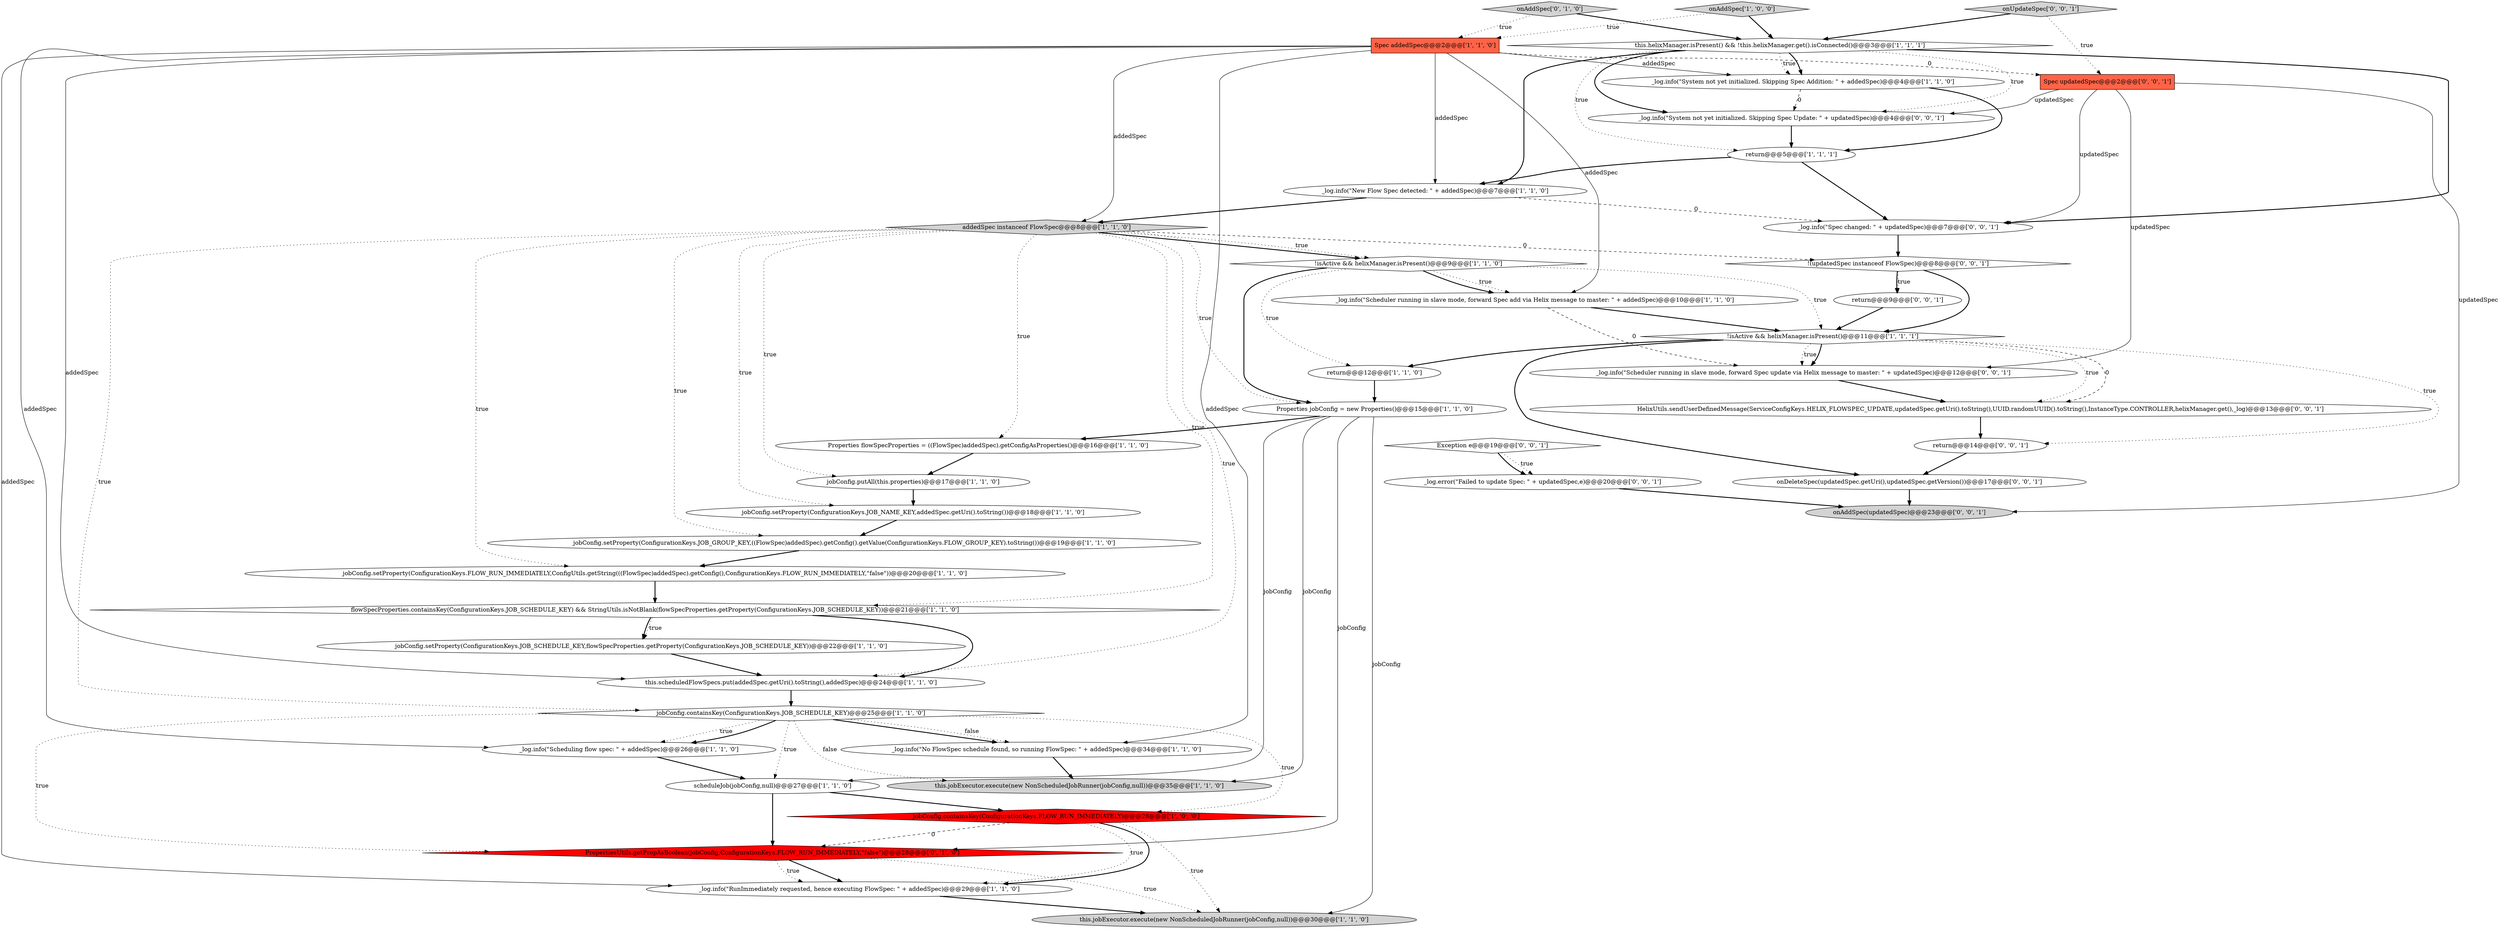 digraph {
20 [style = filled, label = "jobConfig.setProperty(ConfigurationKeys.JOB_SCHEDULE_KEY,flowSpecProperties.getProperty(ConfigurationKeys.JOB_SCHEDULE_KEY))@@@22@@@['1', '1', '0']", fillcolor = white, shape = ellipse image = "AAA0AAABBB1BBB"];
19 [style = filled, label = "_log.info(\"System not yet initialized. Skipping Spec Addition: \" + addedSpec)@@@4@@@['1', '1', '0']", fillcolor = white, shape = ellipse image = "AAA0AAABBB1BBB"];
40 [style = filled, label = "Exception e@@@19@@@['0', '0', '1']", fillcolor = white, shape = diamond image = "AAA0AAABBB3BBB"];
13 [style = filled, label = "jobConfig.containsKey(ConfigurationKeys.FLOW_RUN_IMMEDIATELY)@@@28@@@['1', '0', '0']", fillcolor = red, shape = diamond image = "AAA1AAABBB1BBB"];
14 [style = filled, label = "this.jobExecutor.execute(new NonScheduledJobRunner(jobConfig,null))@@@30@@@['1', '1', '0']", fillcolor = lightgray, shape = ellipse image = "AAA0AAABBB1BBB"];
36 [style = filled, label = "_log.info(\"System not yet initialized. Skipping Spec Update: \" + updatedSpec)@@@4@@@['0', '0', '1']", fillcolor = white, shape = ellipse image = "AAA0AAABBB3BBB"];
2 [style = filled, label = "_log.info(\"Scheduler running in slave mode, forward Spec add via Helix message to master: \" + addedSpec)@@@10@@@['1', '1', '0']", fillcolor = white, shape = ellipse image = "AAA0AAABBB1BBB"];
3 [style = filled, label = "Properties jobConfig = new Properties()@@@15@@@['1', '1', '0']", fillcolor = white, shape = ellipse image = "AAA0AAABBB1BBB"];
37 [style = filled, label = "!(updatedSpec instanceof FlowSpec)@@@8@@@['0', '0', '1']", fillcolor = white, shape = diamond image = "AAA0AAABBB3BBB"];
26 [style = filled, label = "this.jobExecutor.execute(new NonScheduledJobRunner(jobConfig,null))@@@35@@@['1', '1', '0']", fillcolor = lightgray, shape = ellipse image = "AAA0AAABBB1BBB"];
0 [style = filled, label = "flowSpecProperties.containsKey(ConfigurationKeys.JOB_SCHEDULE_KEY) && StringUtils.isNotBlank(flowSpecProperties.getProperty(ConfigurationKeys.JOB_SCHEDULE_KEY))@@@21@@@['1', '1', '0']", fillcolor = white, shape = diamond image = "AAA0AAABBB1BBB"];
10 [style = filled, label = "_log.info(\"New Flow Spec detected: \" + addedSpec)@@@7@@@['1', '1', '0']", fillcolor = white, shape = ellipse image = "AAA0AAABBB1BBB"];
31 [style = filled, label = "return@@@14@@@['0', '0', '1']", fillcolor = white, shape = ellipse image = "AAA0AAABBB3BBB"];
9 [style = filled, label = "_log.info(\"RunImmediately requested, hence executing FlowSpec: \" + addedSpec)@@@29@@@['1', '1', '0']", fillcolor = white, shape = ellipse image = "AAA0AAABBB1BBB"];
16 [style = filled, label = "Spec addedSpec@@@2@@@['1', '1', '0']", fillcolor = tomato, shape = box image = "AAA0AAABBB1BBB"];
12 [style = filled, label = "jobConfig.setProperty(ConfigurationKeys.JOB_NAME_KEY,addedSpec.getUri().toString())@@@18@@@['1', '1', '0']", fillcolor = white, shape = ellipse image = "AAA0AAABBB1BBB"];
23 [style = filled, label = "!isActive && helixManager.isPresent()@@@11@@@['1', '1', '1']", fillcolor = white, shape = diamond image = "AAA0AAABBB1BBB"];
4 [style = filled, label = "jobConfig.setProperty(ConfigurationKeys.FLOW_RUN_IMMEDIATELY,ConfigUtils.getString(((FlowSpec)addedSpec).getConfig(),ConfigurationKeys.FLOW_RUN_IMMEDIATELY,\"false\"))@@@20@@@['1', '1', '0']", fillcolor = white, shape = ellipse image = "AAA0AAABBB1BBB"];
15 [style = filled, label = "_log.info(\"Scheduling flow spec: \" + addedSpec)@@@26@@@['1', '1', '0']", fillcolor = white, shape = ellipse image = "AAA0AAABBB1BBB"];
25 [style = filled, label = "_log.info(\"No FlowSpec schedule found, so running FlowSpec: \" + addedSpec)@@@34@@@['1', '1', '0']", fillcolor = white, shape = ellipse image = "AAA0AAABBB1BBB"];
39 [style = filled, label = "onAddSpec(updatedSpec)@@@23@@@['0', '0', '1']", fillcolor = lightgray, shape = ellipse image = "AAA0AAABBB3BBB"];
11 [style = filled, label = "this.helixManager.isPresent() && !this.helixManager.get().isConnected()@@@3@@@['1', '1', '1']", fillcolor = white, shape = diamond image = "AAA0AAABBB1BBB"];
41 [style = filled, label = "_log.info(\"Scheduler running in slave mode, forward Spec update via Helix message to master: \" + updatedSpec)@@@12@@@['0', '0', '1']", fillcolor = white, shape = ellipse image = "AAA0AAABBB3BBB"];
6 [style = filled, label = "Properties flowSpecProperties = ((FlowSpec)addedSpec).getConfigAsProperties()@@@16@@@['1', '1', '0']", fillcolor = white, shape = ellipse image = "AAA0AAABBB1BBB"];
5 [style = filled, label = "this.scheduledFlowSpecs.put(addedSpec.getUri().toString(),addedSpec)@@@24@@@['1', '1', '0']", fillcolor = white, shape = ellipse image = "AAA0AAABBB1BBB"];
38 [style = filled, label = "onDeleteSpec(updatedSpec.getUri(),updatedSpec.getVersion())@@@17@@@['0', '0', '1']", fillcolor = white, shape = ellipse image = "AAA0AAABBB3BBB"];
7 [style = filled, label = "jobConfig.putAll(this.properties)@@@17@@@['1', '1', '0']", fillcolor = white, shape = ellipse image = "AAA0AAABBB1BBB"];
30 [style = filled, label = "return@@@9@@@['0', '0', '1']", fillcolor = white, shape = ellipse image = "AAA0AAABBB3BBB"];
42 [style = filled, label = "HelixUtils.sendUserDefinedMessage(ServiceConfigKeys.HELIX_FLOWSPEC_UPDATE,updatedSpec.getUri().toString(),UUID.randomUUID().toString(),InstanceType.CONTROLLER,helixManager.get(),_log)@@@13@@@['0', '0', '1']", fillcolor = white, shape = ellipse image = "AAA0AAABBB3BBB"];
32 [style = filled, label = "_log.error(\"Failed to update Spec: \" + updatedSpec,e)@@@20@@@['0', '0', '1']", fillcolor = white, shape = ellipse image = "AAA0AAABBB3BBB"];
17 [style = filled, label = "!isActive && helixManager.isPresent()@@@9@@@['1', '1', '0']", fillcolor = white, shape = diamond image = "AAA0AAABBB1BBB"];
22 [style = filled, label = "addedSpec instanceof FlowSpec@@@8@@@['1', '1', '0']", fillcolor = lightgray, shape = diamond image = "AAA0AAABBB1BBB"];
24 [style = filled, label = "scheduleJob(jobConfig,null)@@@27@@@['1', '1', '0']", fillcolor = white, shape = ellipse image = "AAA0AAABBB1BBB"];
28 [style = filled, label = "onAddSpec['0', '1', '0']", fillcolor = lightgray, shape = diamond image = "AAA0AAABBB2BBB"];
8 [style = filled, label = "jobConfig.setProperty(ConfigurationKeys.JOB_GROUP_KEY,((FlowSpec)addedSpec).getConfig().getValue(ConfigurationKeys.FLOW_GROUP_KEY).toString())@@@19@@@['1', '1', '0']", fillcolor = white, shape = ellipse image = "AAA0AAABBB1BBB"];
27 [style = filled, label = "jobConfig.containsKey(ConfigurationKeys.JOB_SCHEDULE_KEY)@@@25@@@['1', '1', '0']", fillcolor = white, shape = diamond image = "AAA0AAABBB1BBB"];
18 [style = filled, label = "return@@@12@@@['1', '1', '0']", fillcolor = white, shape = ellipse image = "AAA0AAABBB1BBB"];
21 [style = filled, label = "return@@@5@@@['1', '1', '1']", fillcolor = white, shape = ellipse image = "AAA0AAABBB1BBB"];
29 [style = filled, label = "PropertiesUtils.getPropAsBoolean(jobConfig,ConfigurationKeys.FLOW_RUN_IMMEDIATELY,\"false\")@@@28@@@['0', '1', '0']", fillcolor = red, shape = diamond image = "AAA1AAABBB2BBB"];
35 [style = filled, label = "onUpdateSpec['0', '0', '1']", fillcolor = lightgray, shape = diamond image = "AAA0AAABBB3BBB"];
34 [style = filled, label = "Spec updatedSpec@@@2@@@['0', '0', '1']", fillcolor = tomato, shape = box image = "AAA0AAABBB3BBB"];
33 [style = filled, label = "_log.info(\"Spec changed: \" + updatedSpec)@@@7@@@['0', '0', '1']", fillcolor = white, shape = ellipse image = "AAA0AAABBB3BBB"];
1 [style = filled, label = "onAddSpec['1', '0', '0']", fillcolor = lightgray, shape = diamond image = "AAA0AAABBB1BBB"];
21->10 [style = bold, label=""];
18->3 [style = bold, label=""];
29->9 [style = dotted, label="true"];
3->24 [style = solid, label="jobConfig"];
28->16 [style = dotted, label="true"];
40->32 [style = dotted, label="true"];
27->15 [style = dotted, label="true"];
38->39 [style = bold, label=""];
11->36 [style = bold, label=""];
27->15 [style = bold, label=""];
3->26 [style = solid, label="jobConfig"];
2->23 [style = bold, label=""];
29->14 [style = dotted, label="true"];
3->29 [style = solid, label="jobConfig"];
34->41 [style = solid, label="updatedSpec"];
9->14 [style = bold, label=""];
11->33 [style = bold, label=""];
17->2 [style = dotted, label="true"];
2->41 [style = dashed, label="0"];
8->4 [style = bold, label=""];
16->5 [style = solid, label="addedSpec"];
27->25 [style = bold, label=""];
11->36 [style = dotted, label="true"];
16->10 [style = solid, label="addedSpec"];
13->9 [style = dotted, label="true"];
16->19 [style = solid, label="addedSpec"];
13->29 [style = dashed, label="0"];
22->0 [style = dotted, label="true"];
22->7 [style = dotted, label="true"];
23->41 [style = dotted, label="true"];
27->25 [style = dotted, label="false"];
16->9 [style = solid, label="addedSpec"];
42->31 [style = bold, label=""];
27->24 [style = dotted, label="true"];
23->42 [style = dotted, label="true"];
17->23 [style = dotted, label="true"];
4->0 [style = bold, label=""];
1->11 [style = bold, label=""];
16->34 [style = dashed, label="0"];
22->37 [style = dashed, label="0"];
17->2 [style = bold, label=""];
27->29 [style = dotted, label="true"];
25->26 [style = bold, label=""];
34->33 [style = solid, label="updatedSpec"];
22->17 [style = bold, label=""];
34->36 [style = solid, label="updatedSpec"];
0->20 [style = bold, label=""];
11->19 [style = dotted, label="true"];
6->7 [style = bold, label=""];
22->4 [style = dotted, label="true"];
24->13 [style = bold, label=""];
16->15 [style = solid, label="addedSpec"];
17->18 [style = dotted, label="true"];
37->30 [style = bold, label=""];
3->6 [style = bold, label=""];
31->38 [style = bold, label=""];
27->13 [style = dotted, label="true"];
23->41 [style = bold, label=""];
22->5 [style = dotted, label="true"];
16->22 [style = solid, label="addedSpec"];
27->26 [style = dotted, label="false"];
11->10 [style = bold, label=""];
12->8 [style = bold, label=""];
34->39 [style = solid, label="updatedSpec"];
22->27 [style = dotted, label="true"];
40->32 [style = bold, label=""];
17->3 [style = bold, label=""];
22->3 [style = dotted, label="true"];
32->39 [style = bold, label=""];
1->16 [style = dotted, label="true"];
16->25 [style = solid, label="addedSpec"];
13->9 [style = bold, label=""];
33->37 [style = bold, label=""];
13->14 [style = dotted, label="true"];
23->18 [style = bold, label=""];
0->5 [style = bold, label=""];
19->21 [style = bold, label=""];
10->22 [style = bold, label=""];
7->12 [style = bold, label=""];
21->33 [style = bold, label=""];
28->11 [style = bold, label=""];
29->9 [style = bold, label=""];
30->23 [style = bold, label=""];
0->20 [style = dotted, label="true"];
10->33 [style = dashed, label="0"];
24->29 [style = bold, label=""];
11->19 [style = bold, label=""];
16->2 [style = solid, label="addedSpec"];
37->23 [style = bold, label=""];
22->6 [style = dotted, label="true"];
37->30 [style = dotted, label="true"];
22->12 [style = dotted, label="true"];
3->14 [style = solid, label="jobConfig"];
20->5 [style = bold, label=""];
36->21 [style = bold, label=""];
22->8 [style = dotted, label="true"];
19->36 [style = dashed, label="0"];
35->11 [style = bold, label=""];
15->24 [style = bold, label=""];
23->38 [style = bold, label=""];
35->34 [style = dotted, label="true"];
22->17 [style = dotted, label="true"];
5->27 [style = bold, label=""];
11->21 [style = dotted, label="true"];
23->42 [style = dashed, label="0"];
23->31 [style = dotted, label="true"];
41->42 [style = bold, label=""];
}
